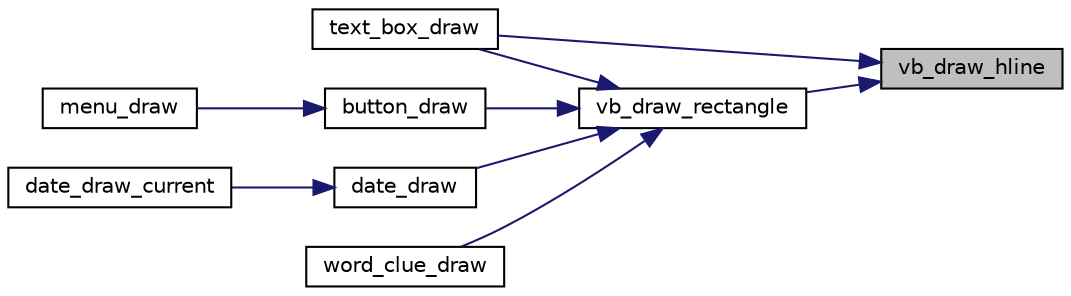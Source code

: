 digraph "vb_draw_hline"
{
 // LATEX_PDF_SIZE
  edge [fontname="Helvetica",fontsize="10",labelfontname="Helvetica",labelfontsize="10"];
  node [fontname="Helvetica",fontsize="10",shape=record];
  rankdir="RL";
  Node1 [label="vb_draw_hline",height=0.2,width=0.4,color="black", fillcolor="grey75", style="filled", fontcolor="black",tooltip="Draws a horizontal line in the given buffer in the given coordinates with the given color."];
  Node1 -> Node2 [dir="back",color="midnightblue",fontsize="10",style="solid",fontname="Helvetica"];
  Node2 [label="text_box_draw",height=0.2,width=0.4,color="black", fillcolor="white", style="filled",URL="$group__textbox.html#ga0d7efee1fe6e5b861c311b6cc4cfd201",tooltip="Draws a given text box to the given buffer."];
  Node1 -> Node3 [dir="back",color="midnightblue",fontsize="10",style="solid",fontname="Helvetica"];
  Node3 [label="vb_draw_rectangle",height=0.2,width=0.4,color="black", fillcolor="white", style="filled",URL="$group__graphics.html#ga16484c11b9019a2395c4964fe7da3ab1",tooltip="Draws a rectangle in the given buffer in the given coordinates with the given height and width with t..."];
  Node3 -> Node4 [dir="back",color="midnightblue",fontsize="10",style="solid",fontname="Helvetica"];
  Node4 [label="button_draw",height=0.2,width=0.4,color="black", fillcolor="white", style="filled",URL="$group__button.html#ga5b499ecd345cc4ab20cb3194a01fc937",tooltip="Draws a given button to the given buffer."];
  Node4 -> Node5 [dir="back",color="midnightblue",fontsize="10",style="solid",fontname="Helvetica"];
  Node5 [label="menu_draw",height=0.2,width=0.4,color="black", fillcolor="white", style="filled",URL="$group__menu.html#ga35731eaa9442f8db276220d9fc77dcf6",tooltip="Draws the menu according to its state to the back buffer."];
  Node3 -> Node6 [dir="back",color="midnightblue",fontsize="10",style="solid",fontname="Helvetica"];
  Node6 [label="date_draw",height=0.2,width=0.4,color="black", fillcolor="white", style="filled",URL="$group__date.html#ga4935ca0b464c660a91e7f725da5149ae",tooltip="Draws a date to the given screen coordiantes."];
  Node6 -> Node7 [dir="back",color="midnightblue",fontsize="10",style="solid",fontname="Helvetica"];
  Node7 [label="date_draw_current",height=0.2,width=0.4,color="black", fillcolor="white", style="filled",URL="$group__date.html#gac6b60c120a9b43280cf175cc7fb7f047",tooltip="Draws the current date to the top left corner of the screen."];
  Node3 -> Node2 [dir="back",color="midnightblue",fontsize="10",style="solid",fontname="Helvetica"];
  Node3 -> Node8 [dir="back",color="midnightblue",fontsize="10",style="solid",fontname="Helvetica"];
  Node8 [label="word_clue_draw",height=0.2,width=0.4,color="black", fillcolor="white", style="filled",URL="$group__clue.html#gaf2e81417151218db37a0250f64f2f825",tooltip="Draws a given word clue to the given buffer on the given coordinates."];
}
